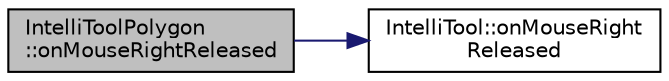 digraph "IntelliToolPolygon::onMouseRightReleased"
{
 // LATEX_PDF_SIZE
  edge [fontname="Helvetica",fontsize="10",labelfontname="Helvetica",labelfontsize="10"];
  node [fontname="Helvetica",fontsize="10",shape=record];
  rankdir="LR";
  Node1 [label="IntelliToolPolygon\l::onMouseRightReleased",height=0.2,width=0.4,color="black", fillcolor="grey75", style="filled", fontcolor="black",tooltip="A function managing the right click released of a mouse."];
  Node1 -> Node2 [color="midnightblue",fontsize="10",style="solid",fontname="Helvetica"];
  Node2 [label="IntelliTool::onMouseRight\lReleased",height=0.2,width=0.4,color="black", fillcolor="white", style="filled",URL="$class_intelli_tool.html#a16189b00307c6d7e89f28198f54404b0",tooltip="A function managing the right click Released of a Mouse. Merging the Canvas to Active...."];
}
